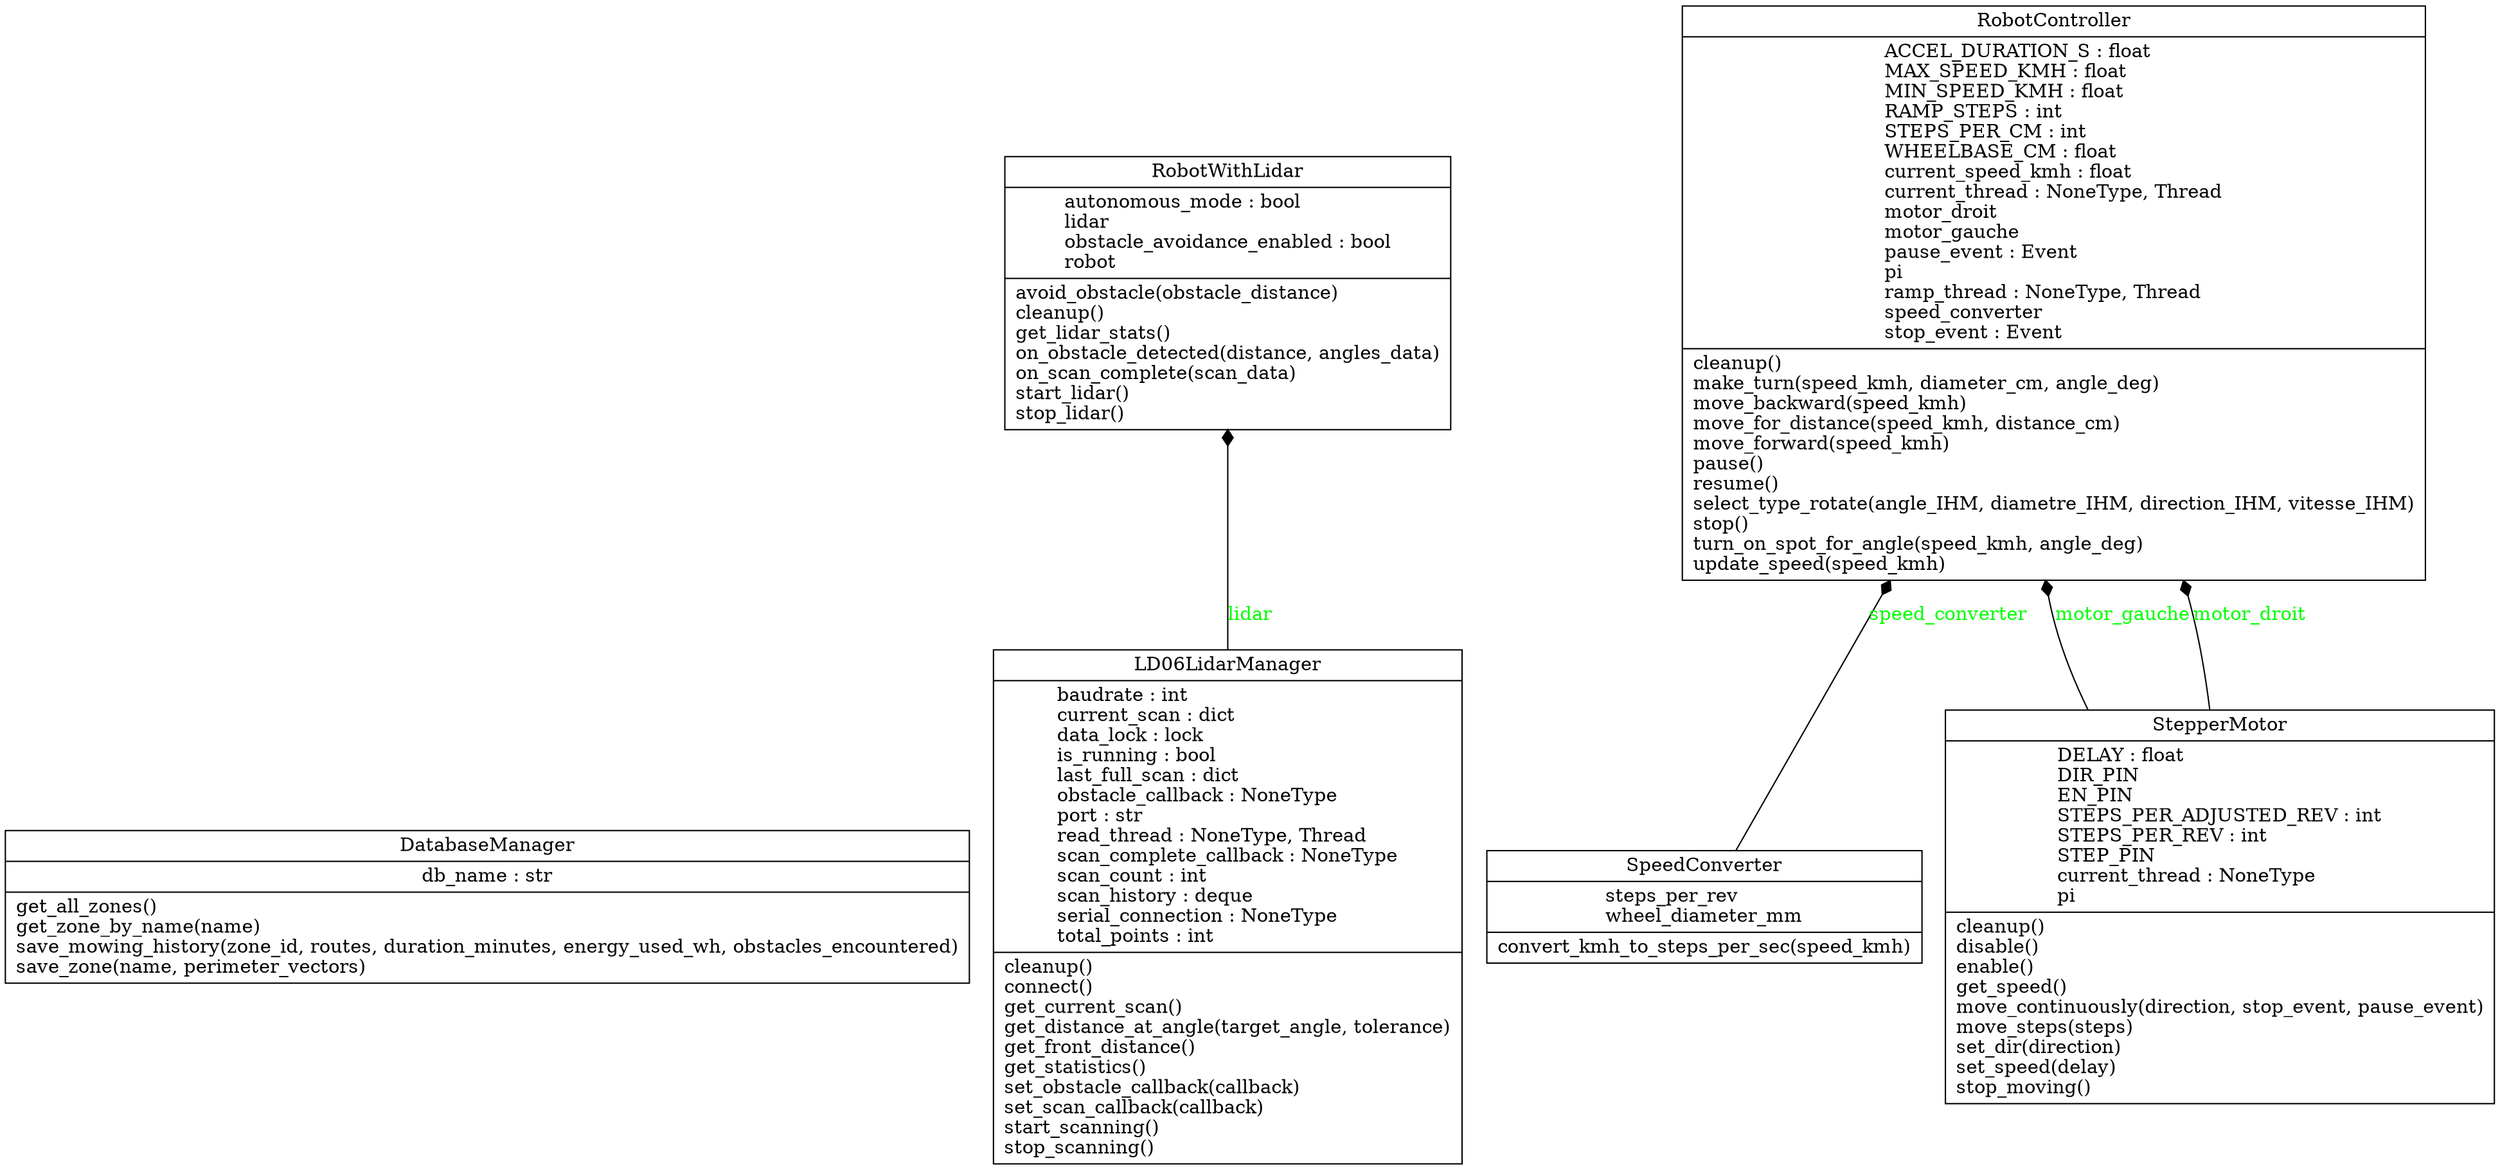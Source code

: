 digraph "classes_RobotController" {
rankdir=BT
charset="utf-8"
"database_manager.DatabaseManager" [color="black", fontcolor="black", label=<{DatabaseManager|db_name : str<br ALIGN="LEFT"/>|get_all_zones()<br ALIGN="LEFT"/>get_zone_by_name(name)<br ALIGN="LEFT"/>save_mowing_history(zone_id, routes, duration_minutes, energy_used_wh, obstacles_encountered)<br ALIGN="LEFT"/>save_zone(name, perimeter_vectors)<br ALIGN="LEFT"/>}>, shape="record", style="solid"];
"lidar_ld06_manager.LD06LidarManager" [color="black", fontcolor="black", label=<{LD06LidarManager|baudrate : int<br ALIGN="LEFT"/>current_scan : dict<br ALIGN="LEFT"/>data_lock : lock<br ALIGN="LEFT"/>is_running : bool<br ALIGN="LEFT"/>last_full_scan : dict<br ALIGN="LEFT"/>obstacle_callback : NoneType<br ALIGN="LEFT"/>port : str<br ALIGN="LEFT"/>read_thread : NoneType, Thread<br ALIGN="LEFT"/>scan_complete_callback : NoneType<br ALIGN="LEFT"/>scan_count : int<br ALIGN="LEFT"/>scan_history : deque<br ALIGN="LEFT"/>serial_connection : NoneType<br ALIGN="LEFT"/>total_points : int<br ALIGN="LEFT"/>|cleanup()<br ALIGN="LEFT"/>connect()<br ALIGN="LEFT"/>get_current_scan()<br ALIGN="LEFT"/>get_distance_at_angle(target_angle, tolerance)<br ALIGN="LEFT"/>get_front_distance()<br ALIGN="LEFT"/>get_statistics()<br ALIGN="LEFT"/>set_obstacle_callback(callback)<br ALIGN="LEFT"/>set_scan_callback(callback)<br ALIGN="LEFT"/>start_scanning()<br ALIGN="LEFT"/>stop_scanning()<br ALIGN="LEFT"/>}>, shape="record", style="solid"];
"robot_controller_class.RobotController" [color="black", fontcolor="black", label=<{RobotController|ACCEL_DURATION_S : float<br ALIGN="LEFT"/>MAX_SPEED_KMH : float<br ALIGN="LEFT"/>MIN_SPEED_KMH : float<br ALIGN="LEFT"/>RAMP_STEPS : int<br ALIGN="LEFT"/>STEPS_PER_CM : int<br ALIGN="LEFT"/>WHEELBASE_CM : float<br ALIGN="LEFT"/>current_speed_kmh : float<br ALIGN="LEFT"/>current_thread : NoneType, Thread<br ALIGN="LEFT"/>motor_droit<br ALIGN="LEFT"/>motor_gauche<br ALIGN="LEFT"/>pause_event : Event<br ALIGN="LEFT"/>pi<br ALIGN="LEFT"/>ramp_thread : NoneType, Thread<br ALIGN="LEFT"/>speed_converter<br ALIGN="LEFT"/>stop_event : Event<br ALIGN="LEFT"/>|cleanup()<br ALIGN="LEFT"/>make_turn(speed_kmh, diameter_cm, angle_deg)<br ALIGN="LEFT"/>move_backward(speed_kmh)<br ALIGN="LEFT"/>move_for_distance(speed_kmh, distance_cm)<br ALIGN="LEFT"/>move_forward(speed_kmh)<br ALIGN="LEFT"/>pause()<br ALIGN="LEFT"/>resume()<br ALIGN="LEFT"/>select_type_rotate(angle_IHM, diametre_IHM, direction_IHM, vitesse_IHM)<br ALIGN="LEFT"/>stop()<br ALIGN="LEFT"/>turn_on_spot_for_angle(speed_kmh, angle_deg)<br ALIGN="LEFT"/>update_speed(speed_kmh)<br ALIGN="LEFT"/>}>, shape="record", style="solid"];
"lidar_ld06_manager.RobotWithLidar" [color="black", fontcolor="black", label=<{RobotWithLidar|autonomous_mode : bool<br ALIGN="LEFT"/>lidar<br ALIGN="LEFT"/>obstacle_avoidance_enabled : bool<br ALIGN="LEFT"/>robot<br ALIGN="LEFT"/>|avoid_obstacle(obstacle_distance)<br ALIGN="LEFT"/>cleanup()<br ALIGN="LEFT"/>get_lidar_stats()<br ALIGN="LEFT"/>on_obstacle_detected(distance, angles_data)<br ALIGN="LEFT"/>on_scan_complete(scan_data)<br ALIGN="LEFT"/>start_lidar()<br ALIGN="LEFT"/>stop_lidar()<br ALIGN="LEFT"/>}>, shape="record", style="solid"];
"SpeedConverter.SpeedConverter" [color="black", fontcolor="black", label=<{SpeedConverter|steps_per_rev<br ALIGN="LEFT"/>wheel_diameter_mm<br ALIGN="LEFT"/>|convert_kmh_to_steps_per_sec(speed_kmh)<br ALIGN="LEFT"/>}>, shape="record", style="solid"];
"stepper_motor_class.StepperMotor" [color="black", fontcolor="black", label=<{StepperMotor|DELAY : float<br ALIGN="LEFT"/>DIR_PIN<br ALIGN="LEFT"/>EN_PIN<br ALIGN="LEFT"/>STEPS_PER_ADJUSTED_REV : int<br ALIGN="LEFT"/>STEPS_PER_REV : int<br ALIGN="LEFT"/>STEP_PIN<br ALIGN="LEFT"/>current_thread : NoneType<br ALIGN="LEFT"/>pi<br ALIGN="LEFT"/>|cleanup()<br ALIGN="LEFT"/>disable()<br ALIGN="LEFT"/>enable()<br ALIGN="LEFT"/>get_speed()<br ALIGN="LEFT"/>move_continuously(direction, stop_event, pause_event)<br ALIGN="LEFT"/>move_steps(steps)<br ALIGN="LEFT"/>set_dir(direction)<br ALIGN="LEFT"/>set_speed(delay)<br ALIGN="LEFT"/>stop_moving()<br ALIGN="LEFT"/>}>, shape="record", style="solid"];
"SpeedConverter.SpeedConverter" -> "robot_controller_class.RobotController" [arrowhead="diamond", arrowtail="none", fontcolor="green", label="speed_converter", style="solid"];
"lidar_ld06_manager.LD06LidarManager" -> "lidar_ld06_manager.RobotWithLidar" [arrowhead="diamond", arrowtail="none", fontcolor="green", label="lidar", style="solid"];
"stepper_motor_class.StepperMotor" -> "robot_controller_class.RobotController" [arrowhead="diamond", arrowtail="none", fontcolor="green", label="motor_gauche", style="solid"];
"stepper_motor_class.StepperMotor" -> "robot_controller_class.RobotController" [arrowhead="diamond", arrowtail="none", fontcolor="green", label="motor_droit", style="solid"];
}
